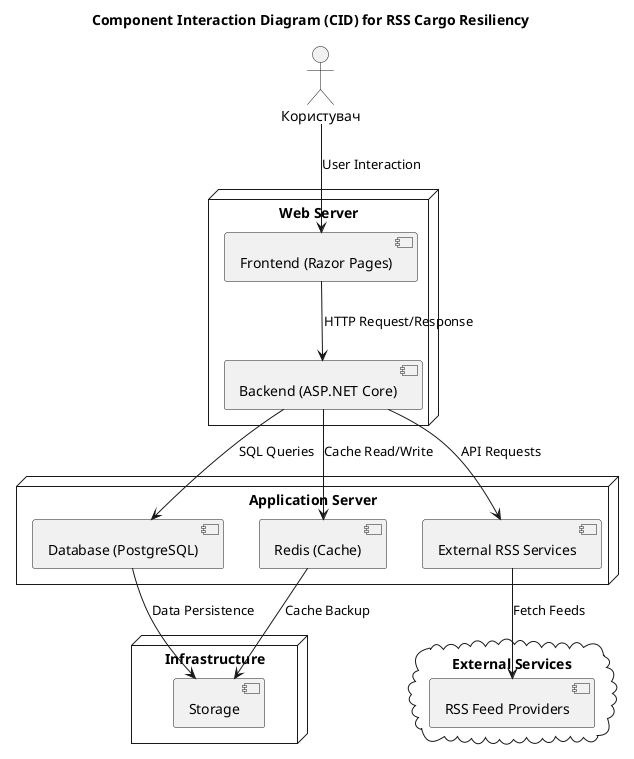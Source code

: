 @startuml
title Component Interaction Diagram (CID) for RSS Cargo Resiliency

actor User as "Користувач"
node "Web Server" as WebServer {
  [Frontend (Razor Pages)] -down-> [Backend (ASP.NET Core)] : HTTP Request/Response
}
node "Application Server" as AppServer {
  [Backend (ASP.NET Core)] -down-> [Database (PostgreSQL)] : SQL Queries
  [Backend (ASP.NET Core)] -down-> [Redis (Cache)] : Cache Read/Write
  [Backend (ASP.NET Core)] -down-> [External RSS Services] : API Requests
}
node "Infrastructure" {
  [Database (PostgreSQL)] -down-> [Storage] : Data Persistence
  [Redis (Cache)] -down-> [Storage] : Cache Backup
}
cloud "External Services" {
  [External RSS Services] -down-> [RSS Feed Providers] : Fetch Feeds
}

User -down-> [Frontend (Razor Pages)] : User Interaction

@enduml
